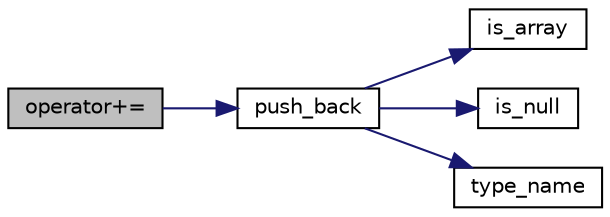 digraph "operator+="
{
 // LATEX_PDF_SIZE
  edge [fontname="Helvetica",fontsize="10",labelfontname="Helvetica",labelfontsize="10"];
  node [fontname="Helvetica",fontsize="10",shape=record];
  rankdir="LR";
  Node1 [label="operator+=",height=0.2,width=0.4,color="black", fillcolor="grey75", style="filled", fontcolor="black",tooltip="add an object to an array"];
  Node1 -> Node2 [color="midnightblue",fontsize="10",style="solid",fontname="Helvetica"];
  Node2 [label="push_back",height=0.2,width=0.4,color="black", fillcolor="white", style="filled",URL="$classnlohmann_1_1basic__json.html#aaf38acbc4aaada0a40549bc606f99c4f",tooltip="add an object to an array"];
  Node2 -> Node3 [color="midnightblue",fontsize="10",style="solid",fontname="Helvetica"];
  Node3 [label="is_array",height=0.2,width=0.4,color="black", fillcolor="white", style="filled",URL="$classnlohmann_1_1basic__json.html#a286a1af9e72e4e41a359b6d01a7b9be9",tooltip="return whether value is an array"];
  Node2 -> Node4 [color="midnightblue",fontsize="10",style="solid",fontname="Helvetica"];
  Node4 [label="is_null",height=0.2,width=0.4,color="black", fillcolor="white", style="filled",URL="$classnlohmann_1_1basic__json.html#a5343c52ade262b120e6cdafb516f1f65",tooltip="return whether value is null"];
  Node2 -> Node5 [color="midnightblue",fontsize="10",style="solid",fontname="Helvetica"];
  Node5 [label="type_name",height=0.2,width=0.4,color="black", fillcolor="white", style="filled",URL="$classnlohmann_1_1basic__json.html#a99cfa952f8b8deaae2505c89507ff3cd",tooltip="return the type as string"];
}
